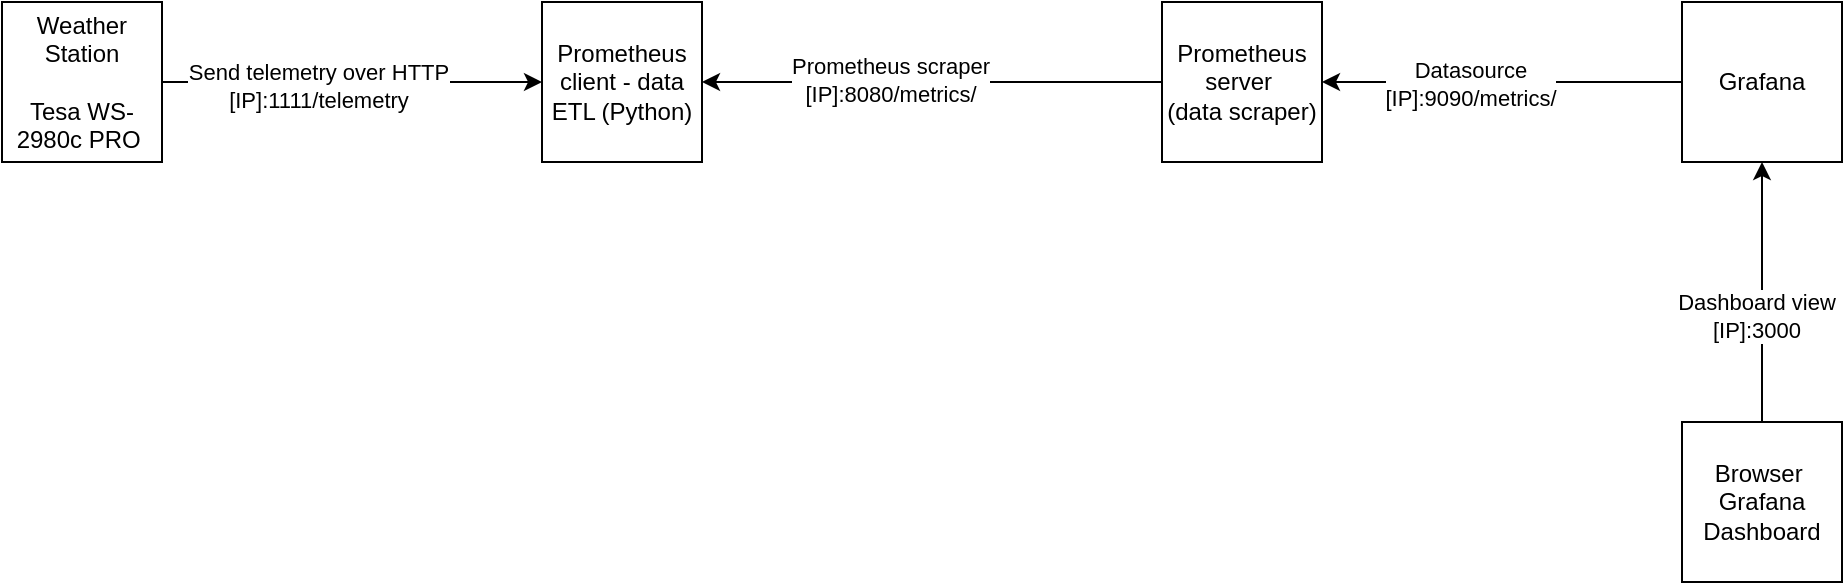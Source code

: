 <mxfile version="24.4.13" type="device">
  <diagram name="Page-1" id="wOy9gROG7-h9LP4R3nZc">
    <mxGraphModel dx="1348" dy="1113" grid="1" gridSize="10" guides="1" tooltips="1" connect="1" arrows="1" fold="1" page="1" pageScale="1" pageWidth="1169" pageHeight="827" math="0" shadow="0">
      <root>
        <mxCell id="0" />
        <mxCell id="1" parent="0" />
        <mxCell id="P1RBXKUyd9ClIxD0nSmC-3" style="edgeStyle=orthogonalEdgeStyle;rounded=0;orthogonalLoop=1;jettySize=auto;html=1;entryX=0;entryY=0.5;entryDx=0;entryDy=0;" parent="1" source="P1RBXKUyd9ClIxD0nSmC-1" target="P1RBXKUyd9ClIxD0nSmC-2" edge="1">
          <mxGeometry relative="1" as="geometry" />
        </mxCell>
        <mxCell id="P1RBXKUyd9ClIxD0nSmC-4" value="Send telemetry over HTTP&lt;br&gt;[IP]:1111/telemetry" style="edgeLabel;html=1;align=center;verticalAlign=middle;resizable=0;points=[];" parent="P1RBXKUyd9ClIxD0nSmC-3" vertex="1" connectable="0">
          <mxGeometry x="-0.179" y="-2" relative="1" as="geometry">
            <mxPoint as="offset" />
          </mxGeometry>
        </mxCell>
        <mxCell id="P1RBXKUyd9ClIxD0nSmC-1" value="&lt;div&gt;Weather Station&lt;/div&gt;&lt;div&gt;&lt;br&gt;&lt;/div&gt;Tesa WS-2980c PRO&amp;nbsp;" style="whiteSpace=wrap;html=1;aspect=fixed;" parent="1" vertex="1">
          <mxGeometry x="40" y="220" width="80" height="80" as="geometry" />
        </mxCell>
        <mxCell id="P1RBXKUyd9ClIxD0nSmC-2" value="Prometheus client - data ETL (Python)" style="whiteSpace=wrap;html=1;aspect=fixed;" parent="1" vertex="1">
          <mxGeometry x="310" y="220" width="80" height="80" as="geometry" />
        </mxCell>
        <mxCell id="P1RBXKUyd9ClIxD0nSmC-6" style="edgeStyle=orthogonalEdgeStyle;rounded=0;orthogonalLoop=1;jettySize=auto;html=1;entryX=1;entryY=0.5;entryDx=0;entryDy=0;" parent="1" source="P1RBXKUyd9ClIxD0nSmC-5" target="P1RBXKUyd9ClIxD0nSmC-2" edge="1">
          <mxGeometry relative="1" as="geometry" />
        </mxCell>
        <mxCell id="P1RBXKUyd9ClIxD0nSmC-7" value="Prometheus scraper&lt;div&gt;[IP]:8080/metrics/&lt;/div&gt;" style="edgeLabel;html=1;align=center;verticalAlign=middle;resizable=0;points=[];" parent="P1RBXKUyd9ClIxD0nSmC-6" vertex="1" connectable="0">
          <mxGeometry x="0.186" y="-1" relative="1" as="geometry">
            <mxPoint as="offset" />
          </mxGeometry>
        </mxCell>
        <mxCell id="P1RBXKUyd9ClIxD0nSmC-5" value="Prometheus server&amp;nbsp;&lt;div&gt;(data scraper)&lt;/div&gt;" style="whiteSpace=wrap;html=1;aspect=fixed;" parent="1" vertex="1">
          <mxGeometry x="620" y="220" width="80" height="80" as="geometry" />
        </mxCell>
        <mxCell id="P1RBXKUyd9ClIxD0nSmC-10" style="edgeStyle=orthogonalEdgeStyle;rounded=0;orthogonalLoop=1;jettySize=auto;html=1;entryX=1;entryY=0.5;entryDx=0;entryDy=0;" parent="1" source="P1RBXKUyd9ClIxD0nSmC-8" target="P1RBXKUyd9ClIxD0nSmC-5" edge="1">
          <mxGeometry relative="1" as="geometry" />
        </mxCell>
        <mxCell id="P1RBXKUyd9ClIxD0nSmC-11" value="Datasource&lt;div&gt;[IP]:9090/metrics/&lt;/div&gt;" style="edgeLabel;html=1;align=center;verticalAlign=middle;resizable=0;points=[];" parent="P1RBXKUyd9ClIxD0nSmC-10" vertex="1" connectable="0">
          <mxGeometry x="0.186" y="1" relative="1" as="geometry">
            <mxPoint as="offset" />
          </mxGeometry>
        </mxCell>
        <mxCell id="P1RBXKUyd9ClIxD0nSmC-8" value="Grafana" style="whiteSpace=wrap;html=1;aspect=fixed;" parent="1" vertex="1">
          <mxGeometry x="880" y="220" width="80" height="80" as="geometry" />
        </mxCell>
        <mxCell id="P1RBXKUyd9ClIxD0nSmC-13" style="edgeStyle=orthogonalEdgeStyle;rounded=0;orthogonalLoop=1;jettySize=auto;html=1;entryX=0.5;entryY=1;entryDx=0;entryDy=0;" parent="1" source="P1RBXKUyd9ClIxD0nSmC-12" target="P1RBXKUyd9ClIxD0nSmC-8" edge="1">
          <mxGeometry relative="1" as="geometry" />
        </mxCell>
        <mxCell id="P1RBXKUyd9ClIxD0nSmC-14" value="Dashboard view&lt;div&gt;[IP]:3000&lt;/div&gt;" style="edgeLabel;html=1;align=center;verticalAlign=middle;resizable=0;points=[];" parent="P1RBXKUyd9ClIxD0nSmC-13" vertex="1" connectable="0">
          <mxGeometry x="-0.185" y="3" relative="1" as="geometry">
            <mxPoint as="offset" />
          </mxGeometry>
        </mxCell>
        <mxCell id="P1RBXKUyd9ClIxD0nSmC-12" value="Browser&amp;nbsp;&lt;div&gt;Grafana&lt;/div&gt;&lt;div&gt;Dashboard&lt;/div&gt;" style="whiteSpace=wrap;html=1;aspect=fixed;" parent="1" vertex="1">
          <mxGeometry x="880" y="430" width="80" height="80" as="geometry" />
        </mxCell>
      </root>
    </mxGraphModel>
  </diagram>
</mxfile>
